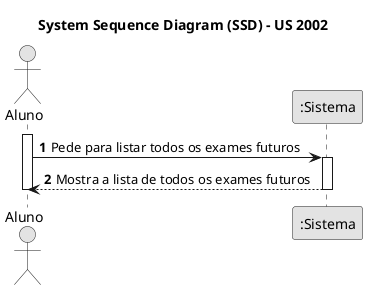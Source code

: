 @startuml
skinparam monochrome true
skinparam packageStyle rectangle
skinparam shadowing false

title System Sequence Diagram (SSD) - US 2002

autonumber

actor "Aluno" as USR
participant ":Sistema" as SYS

activate USR

    USR -> SYS : Pede para listar todos os exames futuros
    activate SYS

    SYS --> USR : Mostra a lista de todos os exames futuros
    deactivate SYS

deactivate USR

@enduml